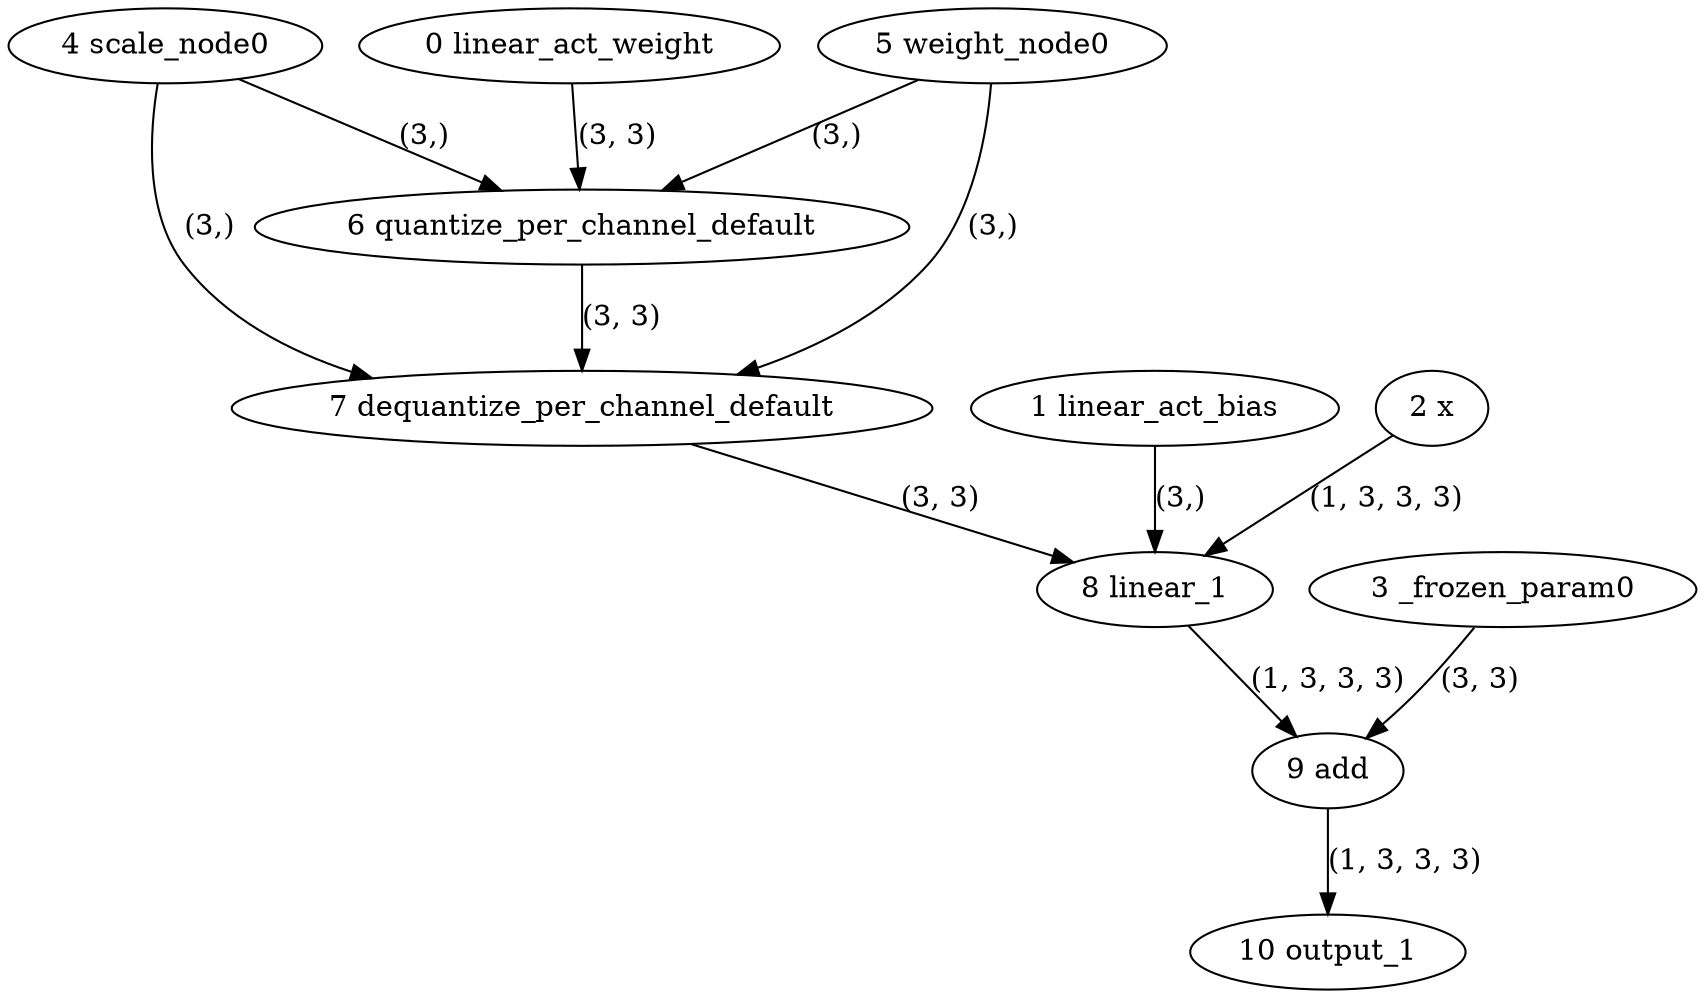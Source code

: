 strict digraph  {
"0 linear_act_weight" [id=0, type=get_attr];
"1 linear_act_bias" [id=1, type=get_attr];
"2 x" [id=2, type=input];
"3 _frozen_param0" [id=3, type=get_attr];
"4 scale_node0" [id=4, type=get_attr];
"5 weight_node0" [id=5, type=get_attr];
"6 quantize_per_channel_default" [id=6, type=quantize_per_channel];
"7 dequantize_per_channel_default" [id=7, type=dequantize_per_channel];
"8 linear_1" [id=8, type=linear];
"9 add" [id=9, type=add];
"10 output_1" [id=10, type=output];
"0 linear_act_weight" -> "6 quantize_per_channel_default"  [label="(3, 3)", style=solid];
"1 linear_act_bias" -> "8 linear_1"  [label="(3,)", style=solid];
"2 x" -> "8 linear_1"  [label="(1, 3, 3, 3)", style=solid];
"3 _frozen_param0" -> "9 add"  [label="(3, 3)", style=solid];
"4 scale_node0" -> "6 quantize_per_channel_default"  [label="(3,)", style=solid];
"4 scale_node0" -> "7 dequantize_per_channel_default"  [label="(3,)", style=solid];
"5 weight_node0" -> "6 quantize_per_channel_default"  [label="(3,)", style=solid];
"5 weight_node0" -> "7 dequantize_per_channel_default"  [label="(3,)", style=solid];
"6 quantize_per_channel_default" -> "7 dequantize_per_channel_default"  [label="(3, 3)", style=solid];
"7 dequantize_per_channel_default" -> "8 linear_1"  [label="(3, 3)", style=solid];
"8 linear_1" -> "9 add"  [label="(1, 3, 3, 3)", style=solid];
"9 add" -> "10 output_1"  [label="(1, 3, 3, 3)", style=solid];
}
